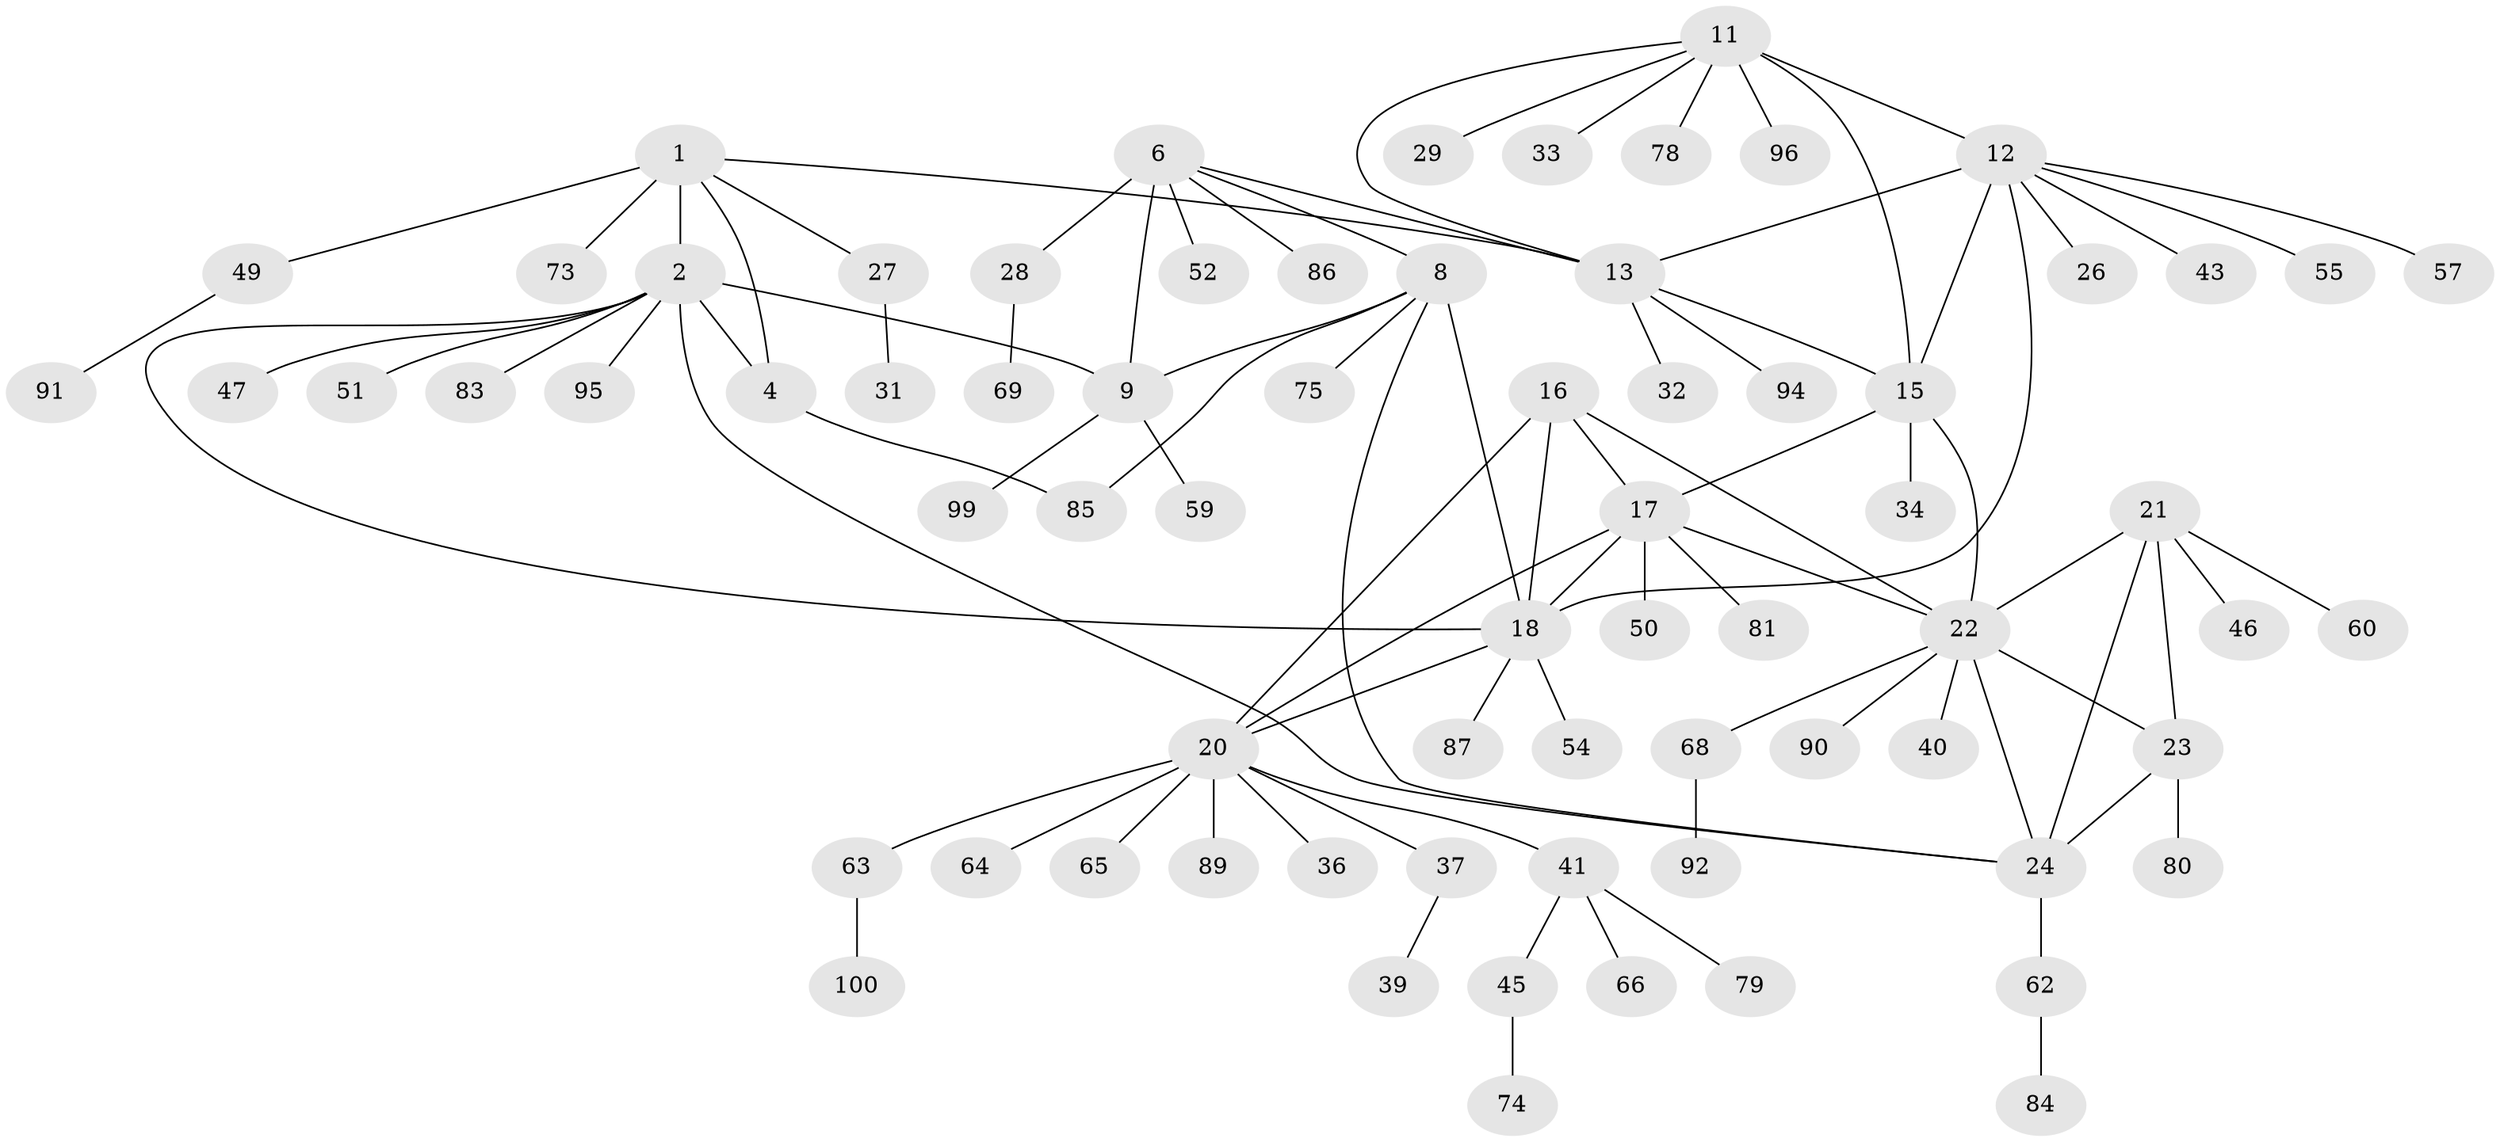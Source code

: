 // original degree distribution, {5: 0.06, 6: 0.04, 9: 0.06, 7: 0.03, 8: 0.02, 4: 0.03, 12: 0.01, 10: 0.01, 1: 0.54, 3: 0.03, 2: 0.17}
// Generated by graph-tools (version 1.1) at 2025/42/03/06/25 10:42:13]
// undirected, 72 vertices, 91 edges
graph export_dot {
graph [start="1"]
  node [color=gray90,style=filled];
  1 [super="+5"];
  2 [super="+3"];
  4;
  6 [super="+7"];
  8 [super="+35"];
  9 [super="+10"];
  11 [super="+14"];
  12 [super="+58"];
  13 [super="+38"];
  15 [super="+72"];
  16;
  17 [super="+70"];
  18 [super="+19"];
  20 [super="+98"];
  21 [super="+77"];
  22 [super="+61"];
  23 [super="+44"];
  24 [super="+25"];
  26;
  27 [super="+30"];
  28 [super="+67"];
  29;
  31;
  32;
  33 [super="+42"];
  34;
  36;
  37 [super="+82"];
  39;
  40;
  41 [super="+48"];
  43;
  45;
  46;
  47 [super="+97"];
  49 [super="+53"];
  50;
  51 [super="+56"];
  52;
  54;
  55;
  57;
  59;
  60;
  62;
  63;
  64 [super="+71"];
  65;
  66 [super="+93"];
  68 [super="+76"];
  69;
  73;
  74 [super="+88"];
  75;
  78;
  79;
  80;
  81;
  83;
  84;
  85;
  86;
  87;
  89;
  90;
  91;
  92;
  94;
  95;
  96;
  99;
  100;
  1 -- 2 [weight=4];
  1 -- 4 [weight=2];
  1 -- 27;
  1 -- 49;
  1 -- 73;
  1 -- 13;
  2 -- 4 [weight=2];
  2 -- 95;
  2 -- 47;
  2 -- 18;
  2 -- 51;
  2 -- 83;
  2 -- 24;
  2 -- 9;
  4 -- 85;
  6 -- 8 [weight=2];
  6 -- 9 [weight=4];
  6 -- 13;
  6 -- 28;
  6 -- 86;
  6 -- 52;
  8 -- 9 [weight=2];
  8 -- 18;
  8 -- 75;
  8 -- 85;
  8 -- 24;
  9 -- 59;
  9 -- 99;
  11 -- 12 [weight=2];
  11 -- 13 [weight=2];
  11 -- 15 [weight=2];
  11 -- 29;
  11 -- 33;
  11 -- 78;
  11 -- 96;
  12 -- 13;
  12 -- 15;
  12 -- 26;
  12 -- 43;
  12 -- 55;
  12 -- 57;
  12 -- 18;
  13 -- 15;
  13 -- 32;
  13 -- 94;
  15 -- 17;
  15 -- 22;
  15 -- 34;
  16 -- 17;
  16 -- 18 [weight=2];
  16 -- 20;
  16 -- 22;
  17 -- 18 [weight=2];
  17 -- 20;
  17 -- 50;
  17 -- 81;
  17 -- 22;
  18 -- 20 [weight=2];
  18 -- 54;
  18 -- 87;
  20 -- 36;
  20 -- 37;
  20 -- 41;
  20 -- 63;
  20 -- 64;
  20 -- 65;
  20 -- 89;
  21 -- 22;
  21 -- 23;
  21 -- 24 [weight=2];
  21 -- 46;
  21 -- 60;
  22 -- 23;
  22 -- 24 [weight=2];
  22 -- 40;
  22 -- 68;
  22 -- 90;
  23 -- 24 [weight=2];
  23 -- 80;
  24 -- 62;
  27 -- 31;
  28 -- 69;
  37 -- 39;
  41 -- 45;
  41 -- 66;
  41 -- 79;
  45 -- 74;
  49 -- 91;
  62 -- 84;
  63 -- 100;
  68 -- 92;
}
